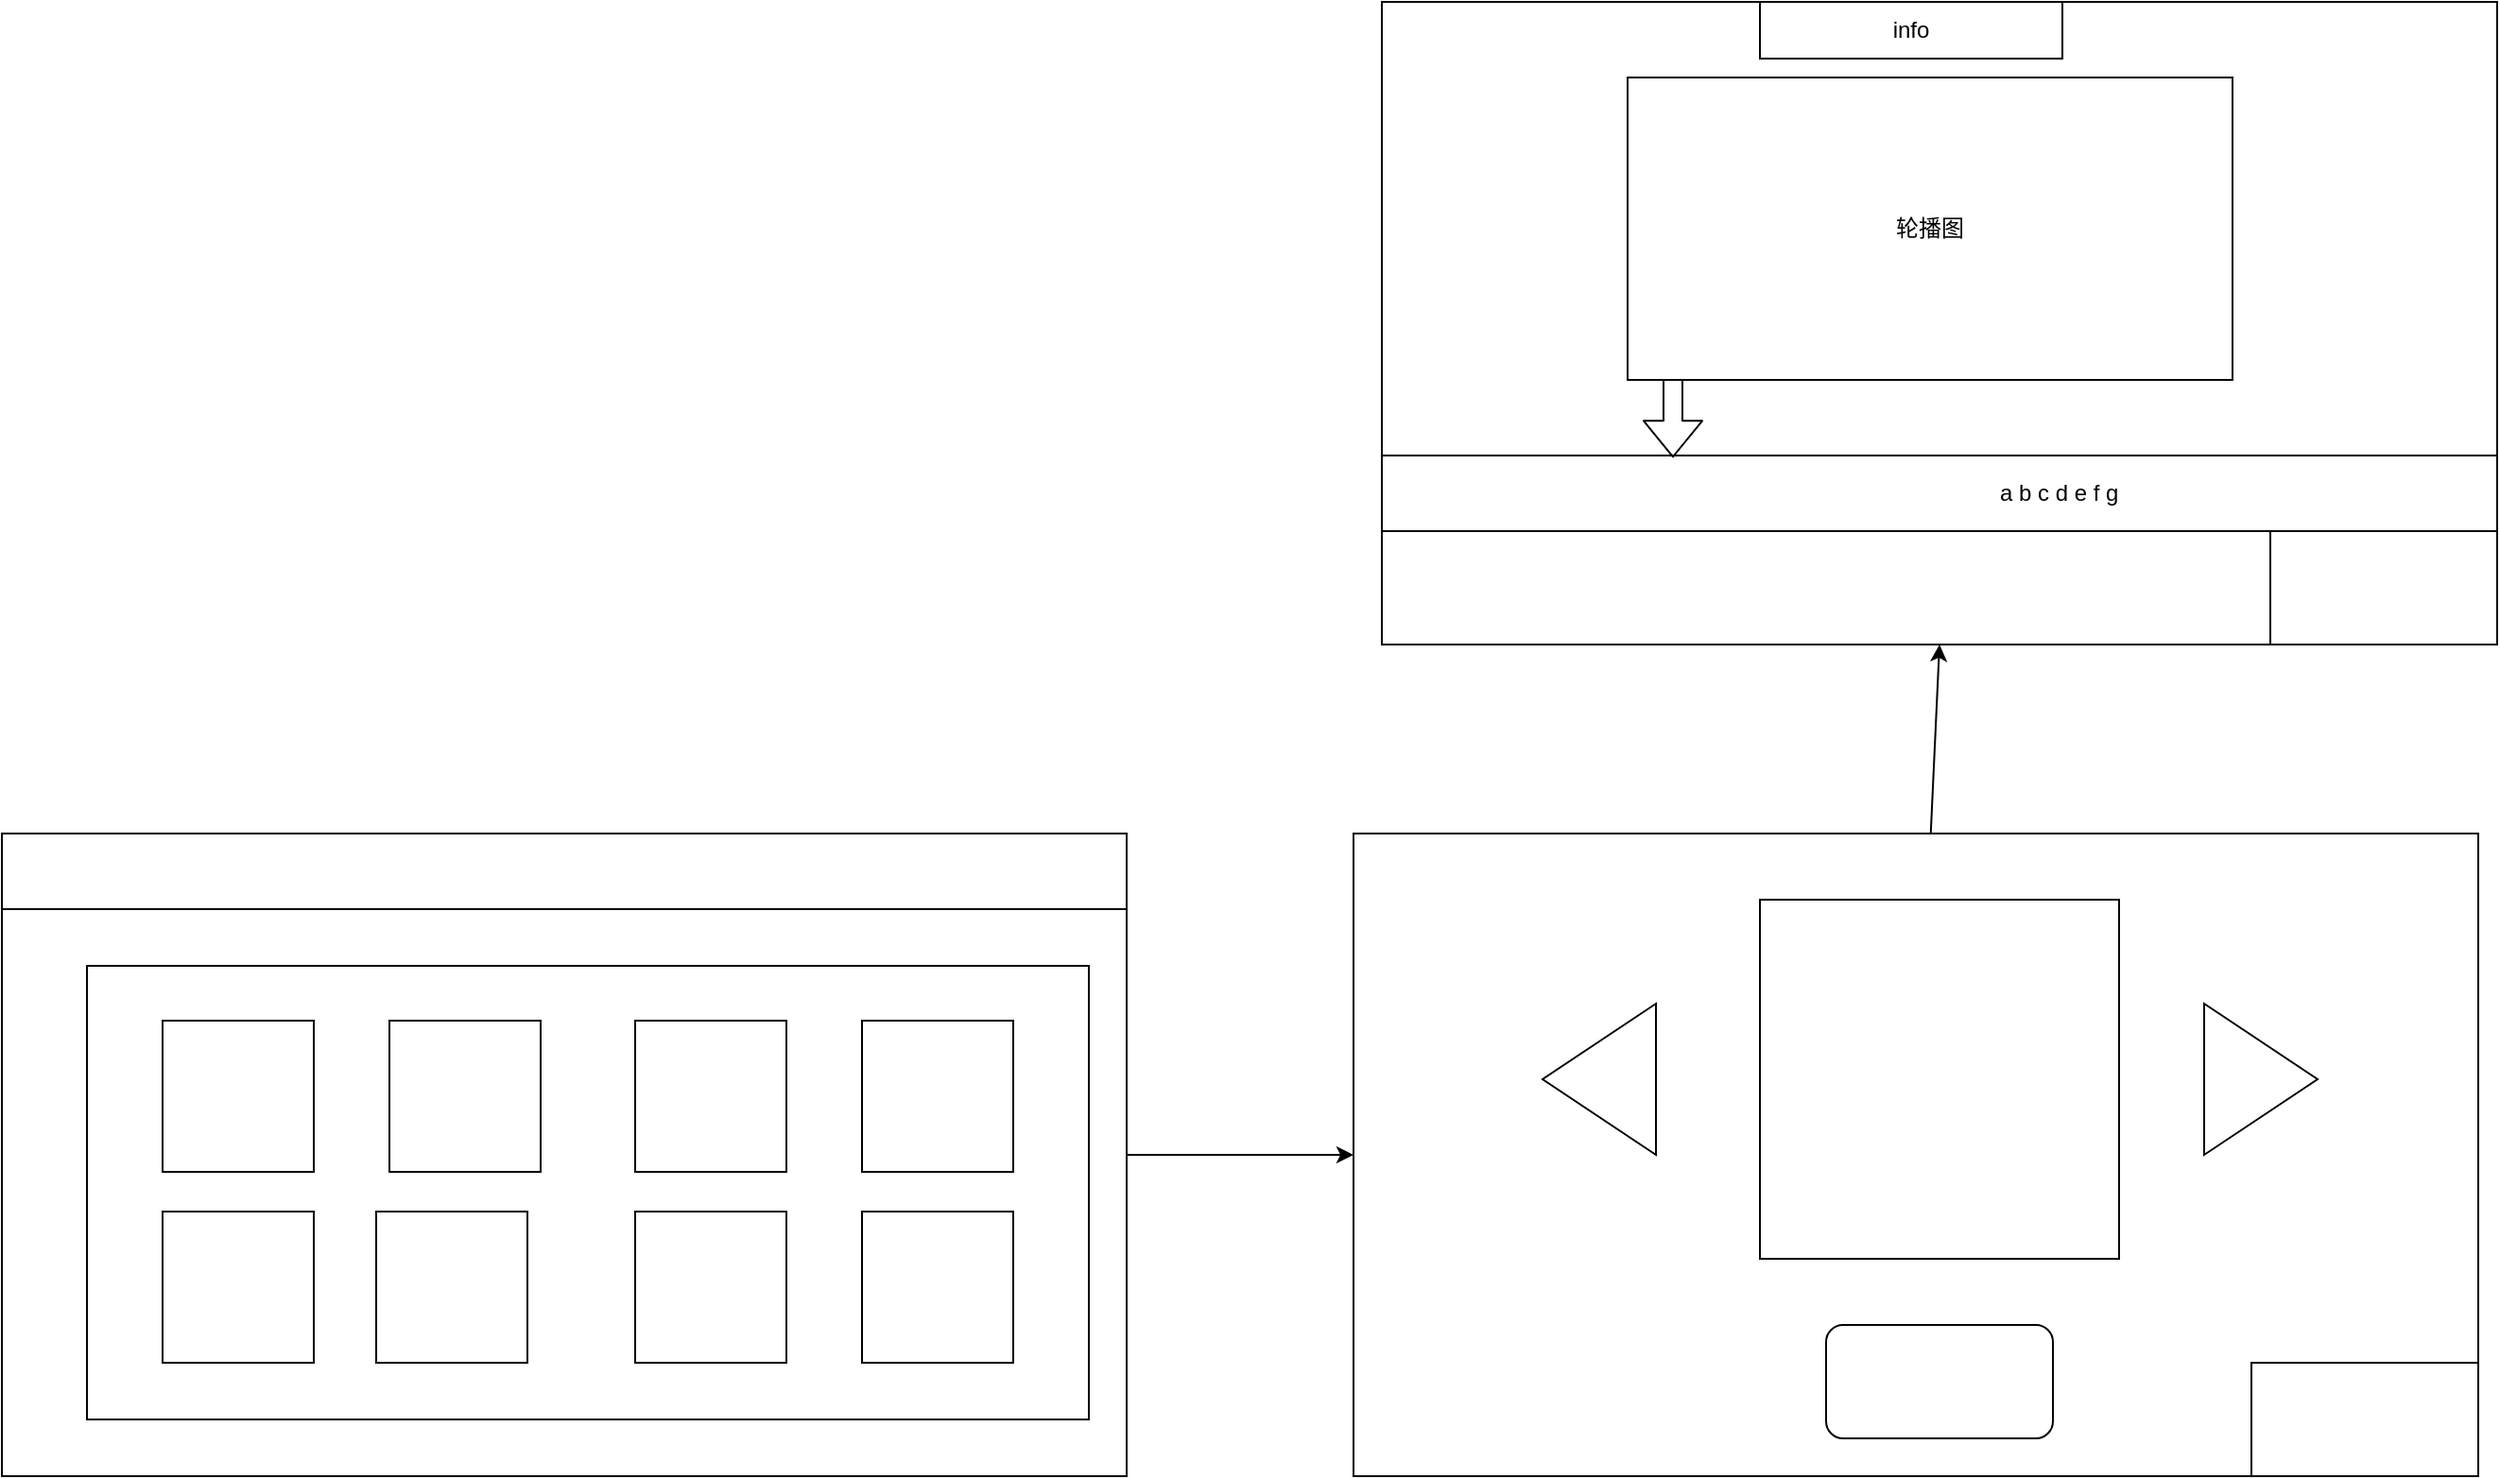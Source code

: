 <mxfile>
    <diagram id="2wvEfo_KjVgmkzJ1MCR0" name="Page-1">
        <mxGraphModel dx="2171" dy="913" grid="1" gridSize="10" guides="1" tooltips="1" connect="1" arrows="1" fold="1" page="1" pageScale="1" pageWidth="827" pageHeight="1169" math="0" shadow="0">
            <root>
                <mxCell id="0"/>
                <mxCell id="1" parent="0"/>
                <mxCell id="23" value="" style="rounded=0;whiteSpace=wrap;html=1;" parent="1" vertex="1">
                    <mxGeometry x="905" y="630" width="590" height="340" as="geometry"/>
                </mxCell>
                <mxCell id="24" value="" style="rounded=0;whiteSpace=wrap;html=1;" parent="1" vertex="1">
                    <mxGeometry x="905" y="870" width="590" height="40" as="geometry"/>
                </mxCell>
                <mxCell id="26" value="" style="shape=flexArrow;endArrow=classic;html=1;entryX=0.261;entryY=0.029;entryDx=0;entryDy=0;entryPerimeter=0;" parent="1" target="24" edge="1">
                    <mxGeometry width="50" height="50" relative="1" as="geometry">
                        <mxPoint x="1059" y="800" as="sourcePoint"/>
                        <mxPoint x="1125" y="780" as="targetPoint"/>
                    </mxGeometry>
                </mxCell>
                <mxCell id="27" value="a b c d e f g&amp;nbsp;" style="text;html=1;strokeColor=none;fillColor=none;align=center;verticalAlign=middle;whiteSpace=wrap;rounded=0;" parent="1" vertex="1">
                    <mxGeometry x="1065" y="875" width="400" height="30" as="geometry"/>
                </mxCell>
                <mxCell id="28" value="轮播图" style="rounded=0;whiteSpace=wrap;html=1;" parent="1" vertex="1">
                    <mxGeometry x="1035" y="670" width="320" height="160" as="geometry"/>
                </mxCell>
                <mxCell id="30" value="info" style="rounded=0;whiteSpace=wrap;html=1;" parent="1" vertex="1">
                    <mxGeometry x="1105" y="630" width="160" height="30" as="geometry"/>
                </mxCell>
                <mxCell id="53" style="edgeStyle=none;html=1;entryX=0;entryY=0.5;entryDx=0;entryDy=0;" edge="1" parent="1" source="33" target="47">
                    <mxGeometry relative="1" as="geometry"/>
                </mxCell>
                <mxCell id="33" value="" style="rounded=0;whiteSpace=wrap;html=1;" vertex="1" parent="1">
                    <mxGeometry x="175" y="1070" width="595" height="340" as="geometry"/>
                </mxCell>
                <mxCell id="34" value="" style="rounded=0;whiteSpace=wrap;html=1;" vertex="1" parent="1">
                    <mxGeometry x="175" y="1070" width="595" height="40" as="geometry"/>
                </mxCell>
                <mxCell id="37" value="" style="rounded=0;whiteSpace=wrap;html=1;" vertex="1" parent="1">
                    <mxGeometry x="220" y="1140" width="530" height="240" as="geometry"/>
                </mxCell>
                <mxCell id="38" value="" style="whiteSpace=wrap;html=1;aspect=fixed;" vertex="1" parent="1">
                    <mxGeometry x="260" y="1169" width="80" height="80" as="geometry"/>
                </mxCell>
                <mxCell id="39" value="" style="whiteSpace=wrap;html=1;aspect=fixed;" vertex="1" parent="1">
                    <mxGeometry x="380" y="1169" width="80" height="80" as="geometry"/>
                </mxCell>
                <mxCell id="40" value="" style="whiteSpace=wrap;html=1;aspect=fixed;" vertex="1" parent="1">
                    <mxGeometry x="510" y="1169" width="80" height="80" as="geometry"/>
                </mxCell>
                <mxCell id="41" value="" style="whiteSpace=wrap;html=1;aspect=fixed;" vertex="1" parent="1">
                    <mxGeometry x="630" y="1169" width="80" height="80" as="geometry"/>
                </mxCell>
                <mxCell id="42" value="" style="whiteSpace=wrap;html=1;aspect=fixed;" vertex="1" parent="1">
                    <mxGeometry x="260" y="1270" width="80" height="80" as="geometry"/>
                </mxCell>
                <mxCell id="43" value="" style="whiteSpace=wrap;html=1;aspect=fixed;" vertex="1" parent="1">
                    <mxGeometry x="373" y="1270" width="80" height="80" as="geometry"/>
                </mxCell>
                <mxCell id="44" value="" style="whiteSpace=wrap;html=1;aspect=fixed;" vertex="1" parent="1">
                    <mxGeometry x="510" y="1270" width="80" height="80" as="geometry"/>
                </mxCell>
                <mxCell id="45" value="" style="whiteSpace=wrap;html=1;aspect=fixed;" vertex="1" parent="1">
                    <mxGeometry x="630" y="1270" width="80" height="80" as="geometry"/>
                </mxCell>
                <mxCell id="54" style="edgeStyle=none;html=1;entryX=0.5;entryY=1;entryDx=0;entryDy=0;" edge="1" parent="1" source="47" target="23">
                    <mxGeometry relative="1" as="geometry"/>
                </mxCell>
                <mxCell id="47" value="" style="rounded=0;whiteSpace=wrap;html=1;" vertex="1" parent="1">
                    <mxGeometry x="890" y="1070" width="595" height="340" as="geometry"/>
                </mxCell>
                <mxCell id="48" value="" style="whiteSpace=wrap;html=1;aspect=fixed;" vertex="1" parent="1">
                    <mxGeometry x="1105" y="1105" width="190" height="190" as="geometry"/>
                </mxCell>
                <mxCell id="49" value="" style="triangle;whiteSpace=wrap;html=1;" vertex="1" parent="1">
                    <mxGeometry x="1340" y="1160" width="60" height="80" as="geometry"/>
                </mxCell>
                <mxCell id="50" value="" style="triangle;whiteSpace=wrap;html=1;rotation=-180;" vertex="1" parent="1">
                    <mxGeometry x="990" y="1160" width="60" height="80" as="geometry"/>
                </mxCell>
                <mxCell id="52" value="" style="rounded=1;whiteSpace=wrap;html=1;" vertex="1" parent="1">
                    <mxGeometry x="1140" y="1330" width="120" height="60" as="geometry"/>
                </mxCell>
                <mxCell id="55" value="" style="rounded=0;whiteSpace=wrap;html=1;" vertex="1" parent="1">
                    <mxGeometry x="1365" y="1350" width="120" height="60" as="geometry"/>
                </mxCell>
                <mxCell id="56" value="" style="rounded=0;whiteSpace=wrap;html=1;" vertex="1" parent="1">
                    <mxGeometry x="1375" y="910" width="120" height="60" as="geometry"/>
                </mxCell>
            </root>
        </mxGraphModel>
    </diagram>
</mxfile>